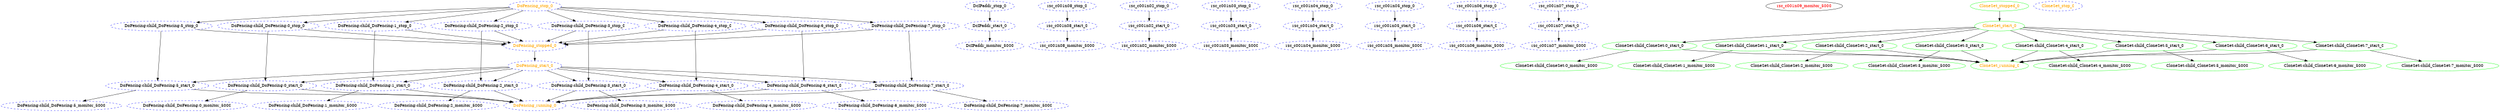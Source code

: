 digraph "g" {
	size = "30,30"
"DoFencing:child_DoFencing:5_monitor_5000" [ style="dashed" color="blue" fontcolor="black" ]
"DcIPaddr_monitor_5000" [ style="dashed" color="blue" fontcolor="black" ]
"DoFencing:child_DoFencing:7_monitor_5000" [ style="dashed" color="blue" fontcolor="black" ]
"rsc_c001n08_monitor_5000" [ style="dashed" color="blue" fontcolor="black" ]
"rsc_c001n02_monitor_5000" [ style="dashed" color="blue" fontcolor="black" ]
"DoFencing:child_DoFencing:6_monitor_5000" [ style="dashed" color="blue" fontcolor="black" ]
"DoFencing:child_DoFencing:0_monitor_5000" [ style="dashed" color="blue" fontcolor="black" ]
"rsc_c001n03_monitor_5000" [ style="dashed" color="blue" fontcolor="black" ]
"DoFencing:child_DoFencing:1_monitor_5000" [ style="dashed" color="blue" fontcolor="black" ]
"rsc_c001n04_monitor_5000" [ style="dashed" color="blue" fontcolor="black" ]
"DoFencing:child_DoFencing:2_monitor_5000" [ style="dashed" color="blue" fontcolor="black" ]
"rsc_c001n05_monitor_5000" [ style="dashed" color="blue" fontcolor="black" ]
"DoFencing:child_DoFencing:3_monitor_5000" [ style="dashed" color="blue" fontcolor="black" ]
"rsc_c001n06_monitor_5000" [ style="dashed" color="blue" fontcolor="black" ]
"DoFencing:child_DoFencing:4_monitor_5000" [ style="dashed" color="blue" fontcolor="black" ]
"rsc_c001n07_monitor_5000" [ style="dashed" color="blue" fontcolor="black" ]
"DcIPaddr_stop_0" [ style="dashed" color="blue" fontcolor="black" ]
"DcIPaddr_start_0" [ style="dashed" color="blue" fontcolor="black" ]
"rsc_c001n09_monitor_5000" [ fontcolor="red" ]
"rsc_c001n02_stop_0" [ style="dashed" color="blue" fontcolor="black" ]
"rsc_c001n02_start_0" [ style="dashed" color="blue" fontcolor="black" ]
"rsc_c001n03_stop_0" [ style="dashed" color="blue" fontcolor="black" ]
"rsc_c001n03_start_0" [ style="dashed" color="blue" fontcolor="black" ]
"rsc_c001n04_stop_0" [ style="dashed" color="blue" fontcolor="black" ]
"rsc_c001n04_start_0" [ style="dashed" color="blue" fontcolor="black" ]
"rsc_c001n05_stop_0" [ style="dashed" color="blue" fontcolor="black" ]
"rsc_c001n05_start_0" [ style="dashed" color="blue" fontcolor="black" ]
"rsc_c001n06_stop_0" [ style="dashed" color="blue" fontcolor="black" ]
"rsc_c001n06_start_0" [ style="dashed" color="blue" fontcolor="black" ]
"rsc_c001n07_stop_0" [ style="dashed" color="blue" fontcolor="black" ]
"rsc_c001n07_start_0" [ style="dashed" color="blue" fontcolor="black" ]
"rsc_c001n08_stop_0" [ style="dashed" color="blue" fontcolor="black" ]
"rsc_c001n08_start_0" [ style="dashed" color="blue" fontcolor="black" ]
"DoFencing:child_DoFencing:0_stop_0" [ style="dashed" color="blue" fontcolor="black" ]
"DoFencing:child_DoFencing:0_start_0" [ style="dashed" color="blue" fontcolor="black" ]
"DoFencing:child_DoFencing:1_stop_0" [ style="dashed" color="blue" fontcolor="black" ]
"DoFencing:child_DoFencing:1_start_0" [ style="dashed" color="blue" fontcolor="black" ]
"DoFencing:child_DoFencing:2_stop_0" [ style="dashed" color="blue" fontcolor="black" ]
"DoFencing:child_DoFencing:2_start_0" [ style="dashed" color="blue" fontcolor="black" ]
"DoFencing:child_DoFencing:3_stop_0" [ style="dashed" color="blue" fontcolor="black" ]
"DoFencing:child_DoFencing:3_start_0" [ style="dashed" color="blue" fontcolor="black" ]
"DoFencing:child_DoFencing:4_stop_0" [ style="dashed" color="blue" fontcolor="black" ]
"DoFencing:child_DoFencing:4_start_0" [ style="dashed" color="blue" fontcolor="black" ]
"DoFencing:child_DoFencing:5_stop_0" [ style="dashed" color="blue" fontcolor="black" ]
"DoFencing:child_DoFencing:5_start_0" [ style="dashed" color="blue" fontcolor="black" ]
"DoFencing:child_DoFencing:6_stop_0" [ style="dashed" color="blue" fontcolor="black" ]
"DoFencing:child_DoFencing:6_start_0" [ style="dashed" color="blue" fontcolor="black" ]
"DoFencing:child_DoFencing:7_stop_0" [ style="dashed" color="blue" fontcolor="black" ]
"DoFencing:child_DoFencing:7_start_0" [ style="dashed" color="blue" fontcolor="black" ]
"DoFencing_start_0" [ style="dashed" color="blue" fontcolor="orange" ]
"DoFencing_running_0" [ style="dashed" color="blue" fontcolor="orange" ]
"DoFencing_stop_0" [ style="dashed" color="blue" fontcolor="orange" ]
"DoFencing_stopped_0" [ style="dashed" color="blue" fontcolor="orange" ]
"CloneSet:child_CloneSet:0_start_0" [ tooltip="c001n09" color="green" fontcolor="black" ]
"CloneSet:child_CloneSet:0_monitor_5000" [ tooltip="c001n09" color="green" fontcolor="black" ]
"CloneSet:child_CloneSet:1_start_0" [ tooltip="c001n02" color="green" fontcolor="black" ]
"CloneSet:child_CloneSet:1_monitor_5000" [ tooltip="c001n02" color="green" fontcolor="black" ]
"CloneSet:child_CloneSet:2_start_0" [ tooltip="c001n03" color="green" fontcolor="black" ]
"CloneSet:child_CloneSet:2_monitor_5000" [ tooltip="c001n03" color="green" fontcolor="black" ]
"CloneSet:child_CloneSet:3_start_0" [ tooltip="c001n04" color="green" fontcolor="black" ]
"CloneSet:child_CloneSet:3_monitor_5000" [ tooltip="c001n04" color="green" fontcolor="black" ]
"CloneSet:child_CloneSet:4_start_0" [ tooltip="c001n05" color="green" fontcolor="black" ]
"CloneSet:child_CloneSet:4_monitor_5000" [ tooltip="c001n05" color="green" fontcolor="black" ]
"CloneSet:child_CloneSet:5_start_0" [ tooltip="c001n06" color="green" fontcolor="black" ]
"CloneSet:child_CloneSet:5_monitor_5000" [ tooltip="c001n06" color="green" fontcolor="black" ]
"CloneSet:child_CloneSet:6_start_0" [ tooltip="c001n07" color="green" fontcolor="black" ]
"CloneSet:child_CloneSet:6_monitor_5000" [ tooltip="c001n07" color="green" fontcolor="black" ]
"CloneSet:child_CloneSet:7_start_0" [ tooltip="c001n08" color="green" fontcolor="black" ]
"CloneSet:child_CloneSet:7_monitor_5000" [ tooltip="c001n08" color="green" fontcolor="black" ]
"CloneSet_start_0" [ tooltip="" color="green" fontcolor="orange" ]
"CloneSet_running_0" [ tooltip="" color="green" fontcolor="orange" ]
"CloneSet_stop_0" [ style="dashed" color="blue" fontcolor="orange" ]
"CloneSet_stopped_0" [ tooltip="" color="green" fontcolor="orange" ]
"DoFencing:child_DoFencing:5_start_0" -> "DoFencing:child_DoFencing:5_monitor_5000"
"DcIPaddr_start_0" -> "DcIPaddr_monitor_5000"
"DoFencing:child_DoFencing:7_start_0" -> "DoFencing:child_DoFencing:7_monitor_5000"
"rsc_c001n08_start_0" -> "rsc_c001n08_monitor_5000"
"rsc_c001n02_start_0" -> "rsc_c001n02_monitor_5000"
"DoFencing:child_DoFencing:6_start_0" -> "DoFencing:child_DoFencing:6_monitor_5000"
"DoFencing:child_DoFencing:0_start_0" -> "DoFencing:child_DoFencing:0_monitor_5000"
"rsc_c001n03_start_0" -> "rsc_c001n03_monitor_5000"
"DoFencing:child_DoFencing:1_start_0" -> "DoFencing:child_DoFencing:1_monitor_5000"
"rsc_c001n04_start_0" -> "rsc_c001n04_monitor_5000"
"DoFencing:child_DoFencing:2_start_0" -> "DoFencing:child_DoFencing:2_monitor_5000"
"rsc_c001n05_start_0" -> "rsc_c001n05_monitor_5000"
"DoFencing:child_DoFencing:3_start_0" -> "DoFencing:child_DoFencing:3_monitor_5000"
"rsc_c001n06_start_0" -> "rsc_c001n06_monitor_5000"
"DoFencing:child_DoFencing:4_start_0" -> "DoFencing:child_DoFencing:4_monitor_5000"
"rsc_c001n07_start_0" -> "rsc_c001n07_monitor_5000"
"DcIPaddr_stop_0" -> "DcIPaddr_start_0"
"rsc_c001n02_stop_0" -> "rsc_c001n02_start_0"
"rsc_c001n03_stop_0" -> "rsc_c001n03_start_0"
"rsc_c001n04_stop_0" -> "rsc_c001n04_start_0"
"rsc_c001n05_stop_0" -> "rsc_c001n05_start_0"
"rsc_c001n06_stop_0" -> "rsc_c001n06_start_0"
"rsc_c001n07_stop_0" -> "rsc_c001n07_start_0"
"rsc_c001n08_stop_0" -> "rsc_c001n08_start_0"
"DoFencing_stop_0" -> "DoFencing:child_DoFencing:0_stop_0"
"DoFencing:child_DoFencing:0_stop_0" -> "DoFencing:child_DoFencing:0_start_0"
"DoFencing_start_0" -> "DoFencing:child_DoFencing:0_start_0"
"DoFencing_stop_0" -> "DoFencing:child_DoFencing:1_stop_0"
"DoFencing:child_DoFencing:1_stop_0" -> "DoFencing:child_DoFencing:1_start_0"
"DoFencing_start_0" -> "DoFencing:child_DoFencing:1_start_0"
"DoFencing_stop_0" -> "DoFencing:child_DoFencing:2_stop_0"
"DoFencing:child_DoFencing:2_stop_0" -> "DoFencing:child_DoFencing:2_start_0"
"DoFencing_start_0" -> "DoFencing:child_DoFencing:2_start_0"
"DoFencing_stop_0" -> "DoFencing:child_DoFencing:3_stop_0"
"DoFencing:child_DoFencing:3_stop_0" -> "DoFencing:child_DoFencing:3_start_0"
"DoFencing_start_0" -> "DoFencing:child_DoFencing:3_start_0"
"DoFencing_stop_0" -> "DoFencing:child_DoFencing:4_stop_0"
"DoFencing:child_DoFencing:4_stop_0" -> "DoFencing:child_DoFencing:4_start_0"
"DoFencing_start_0" -> "DoFencing:child_DoFencing:4_start_0"
"DoFencing_stop_0" -> "DoFencing:child_DoFencing:5_stop_0"
"DoFencing:child_DoFencing:5_stop_0" -> "DoFencing:child_DoFencing:5_start_0"
"DoFencing_start_0" -> "DoFencing:child_DoFencing:5_start_0"
"DoFencing_stop_0" -> "DoFencing:child_DoFencing:6_stop_0"
"DoFencing:child_DoFencing:6_stop_0" -> "DoFencing:child_DoFencing:6_start_0"
"DoFencing_start_0" -> "DoFencing:child_DoFencing:6_start_0"
"DoFencing_stop_0" -> "DoFencing:child_DoFencing:7_stop_0"
"DoFencing:child_DoFencing:7_stop_0" -> "DoFencing:child_DoFencing:7_start_0"
"DoFencing_start_0" -> "DoFencing:child_DoFencing:7_start_0"
"DoFencing_stopped_0" -> "DoFencing_start_0"
"DoFencing:child_DoFencing:0_start_0" -> "DoFencing_running_0"
"DoFencing:child_DoFencing:1_start_0" -> "DoFencing_running_0"
"DoFencing:child_DoFencing:2_start_0" -> "DoFencing_running_0"
"DoFencing:child_DoFencing:3_start_0" -> "DoFencing_running_0"
"DoFencing:child_DoFencing:4_start_0" -> "DoFencing_running_0"
"DoFencing:child_DoFencing:5_start_0" -> "DoFencing_running_0"
"DoFencing:child_DoFencing:6_start_0" -> "DoFencing_running_0"
"DoFencing:child_DoFencing:7_start_0" -> "DoFencing_running_0"
"DoFencing:child_DoFencing:0_stop_0" -> "DoFencing_stopped_0"
"DoFencing:child_DoFencing:1_stop_0" -> "DoFencing_stopped_0"
"DoFencing:child_DoFencing:2_stop_0" -> "DoFencing_stopped_0"
"DoFencing:child_DoFencing:3_stop_0" -> "DoFencing_stopped_0"
"DoFencing:child_DoFencing:4_stop_0" -> "DoFencing_stopped_0"
"DoFencing:child_DoFencing:5_stop_0" -> "DoFencing_stopped_0"
"DoFencing:child_DoFencing:6_stop_0" -> "DoFencing_stopped_0"
"DoFencing:child_DoFencing:7_stop_0" -> "DoFencing_stopped_0"
"CloneSet_start_0" -> "CloneSet:child_CloneSet:0_start_0"
"CloneSet:child_CloneSet:0_start_0" -> "CloneSet:child_CloneSet:0_monitor_5000"
"CloneSet_start_0" -> "CloneSet:child_CloneSet:1_start_0"
"CloneSet:child_CloneSet:1_start_0" -> "CloneSet:child_CloneSet:1_monitor_5000"
"CloneSet_start_0" -> "CloneSet:child_CloneSet:2_start_0"
"CloneSet:child_CloneSet:2_start_0" -> "CloneSet:child_CloneSet:2_monitor_5000"
"CloneSet_start_0" -> "CloneSet:child_CloneSet:3_start_0"
"CloneSet:child_CloneSet:3_start_0" -> "CloneSet:child_CloneSet:3_monitor_5000"
"CloneSet_start_0" -> "CloneSet:child_CloneSet:4_start_0"
"CloneSet:child_CloneSet:4_start_0" -> "CloneSet:child_CloneSet:4_monitor_5000"
"CloneSet_start_0" -> "CloneSet:child_CloneSet:5_start_0"
"CloneSet:child_CloneSet:5_start_0" -> "CloneSet:child_CloneSet:5_monitor_5000"
"CloneSet_start_0" -> "CloneSet:child_CloneSet:6_start_0"
"CloneSet:child_CloneSet:6_start_0" -> "CloneSet:child_CloneSet:6_monitor_5000"
"CloneSet_start_0" -> "CloneSet:child_CloneSet:7_start_0"
"CloneSet:child_CloneSet:7_start_0" -> "CloneSet:child_CloneSet:7_monitor_5000"
"CloneSet_stopped_0" -> "CloneSet_start_0"
"CloneSet:child_CloneSet:0_start_0" -> "CloneSet_running_0"
"CloneSet:child_CloneSet:1_start_0" -> "CloneSet_running_0"
"CloneSet:child_CloneSet:2_start_0" -> "CloneSet_running_0"
"CloneSet:child_CloneSet:3_start_0" -> "CloneSet_running_0"
"CloneSet:child_CloneSet:4_start_0" -> "CloneSet_running_0"
"CloneSet:child_CloneSet:5_start_0" -> "CloneSet_running_0"
"CloneSet:child_CloneSet:6_start_0" -> "CloneSet_running_0"
"CloneSet:child_CloneSet:7_start_0" -> "CloneSet_running_0"
}
